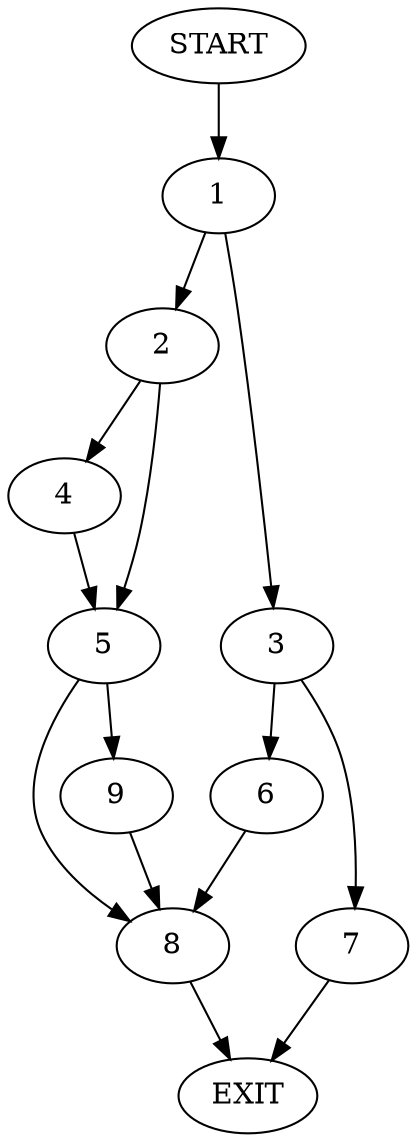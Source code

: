 digraph {
0 [label="START"]
10 [label="EXIT"]
0 -> 1
1 -> 2
1 -> 3
2 -> 4
2 -> 5
3 -> 6
3 -> 7
6 -> 8
7 -> 10
8 -> 10
5 -> 9
5 -> 8
4 -> 5
9 -> 8
}
